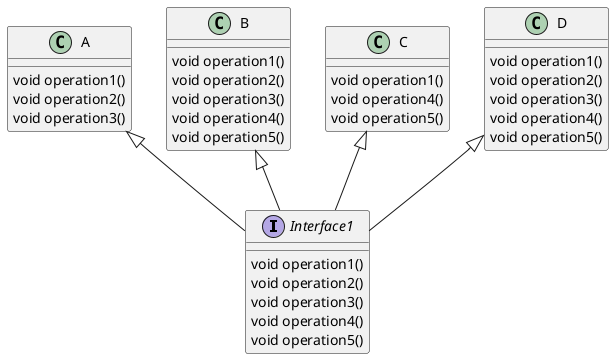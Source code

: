 @startuml

abstract Interface1
class A
class B
class C
class D

A <|-- Interface1
B <|-- Interface1
C <|-- Interface1
D <|-- Interface1


interface Interface1{
    void operation1()
    void operation2()
    void operation3()
    void operation4()
    void operation5()
}
class A {
    void operation1()
    void operation2()
    void operation3()
}
class B {
    void operation1()
    void operation2()
    void operation3()
    void operation4()
    void operation5()
}
class C {
    void operation1()
    void operation4()
    void operation5()
}

class D {
    void operation1()
    void operation2()
    void operation3()
    void operation4()
    void operation5()
}



@enduml
